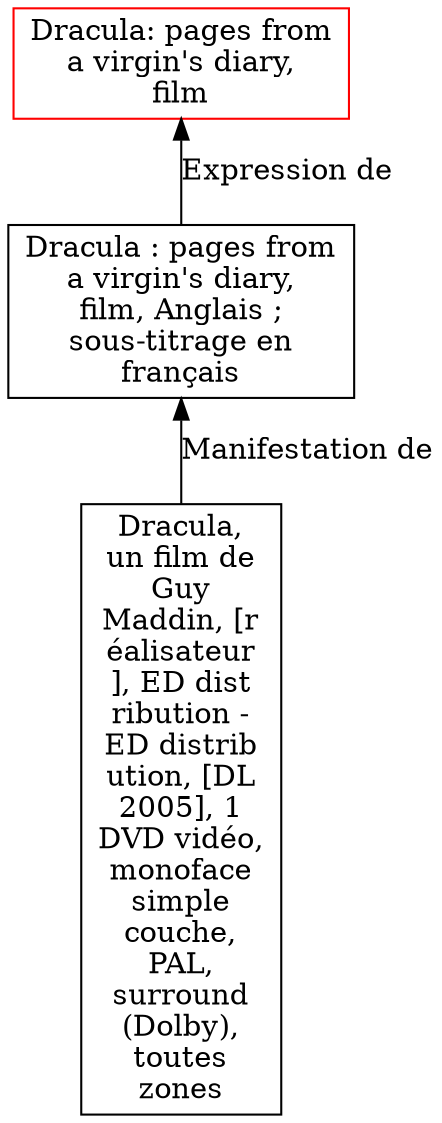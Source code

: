 // Notice UMLRM0135
digraph UMLRM0135 {
	node [align=left shape=rect]
	size="20,20"
	rankdir=BT
	UMLRM0135 [label="Dracula: pages from
a virgin's diary,
film" color=red]
	UMLRM0136 [label="Dracula : pages from
a virgin's diary,
film, Anglais ;
sous-titrage en
français"]
	UMLRM0136 -> UMLRM0135 [label="Expression de"]
	UMLRM0137 [label="Dracula,
un film de
Guy
Maddin, [r
éalisateur
], ED dist
ribution -
ED distrib
ution, [DL
2005], 1
DVD vidéo,
monoface
simple
couche,
PAL,
surround
(Dolby),
toutes
zones"]
	UMLRM0137 -> UMLRM0136 [label="Manifestation de"]
}
